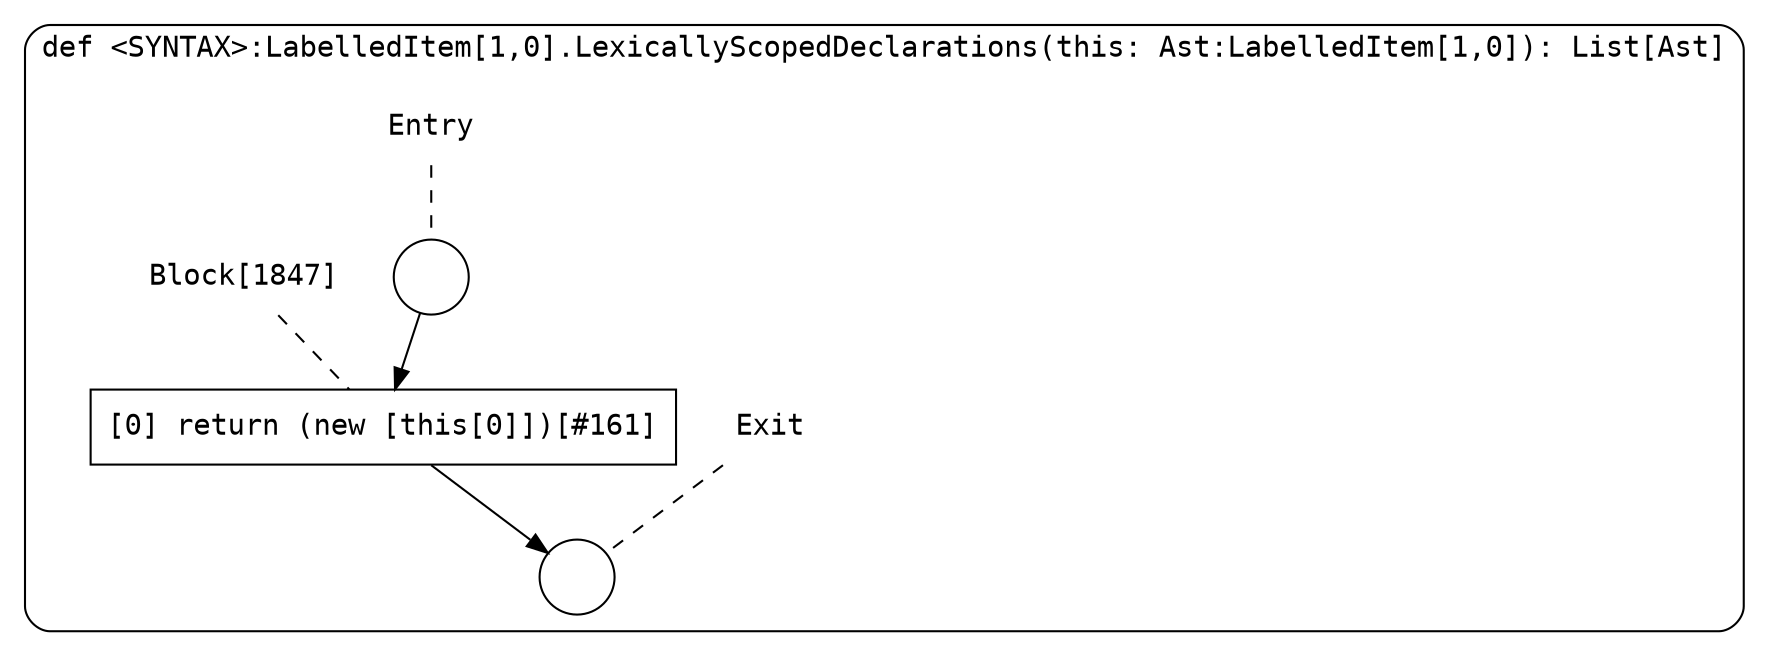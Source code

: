 digraph {
  graph [fontname = "Consolas"]
  node [fontname = "Consolas"]
  edge [fontname = "Consolas"]
  subgraph cluster300 {
    label = "def <SYNTAX>:LabelledItem[1,0].LexicallyScopedDeclarations(this: Ast:LabelledItem[1,0]): List[Ast]"
    style = rounded
    cluster300_entry_name [shape=none, label=<<font color="black">Entry</font>>]
    cluster300_entry_name -> cluster300_entry [arrowhead=none, color="black", style=dashed]
    cluster300_entry [shape=circle label=" " color="black" fillcolor="white" style=filled]
    cluster300_entry -> node1847 [color="black"]
    cluster300_exit_name [shape=none, label=<<font color="black">Exit</font>>]
    cluster300_exit_name -> cluster300_exit [arrowhead=none, color="black", style=dashed]
    cluster300_exit [shape=circle label=" " color="black" fillcolor="white" style=filled]
    node1847_name [shape=none, label=<<font color="black">Block[1847]</font>>]
    node1847_name -> node1847 [arrowhead=none, color="black", style=dashed]
    node1847 [shape=box, label=<<font color="black">[0] return (new [this[0]])[#161]<BR ALIGN="LEFT"/></font>> color="black" fillcolor="white", style=filled]
    node1847 -> cluster300_exit [color="black"]
  }
}